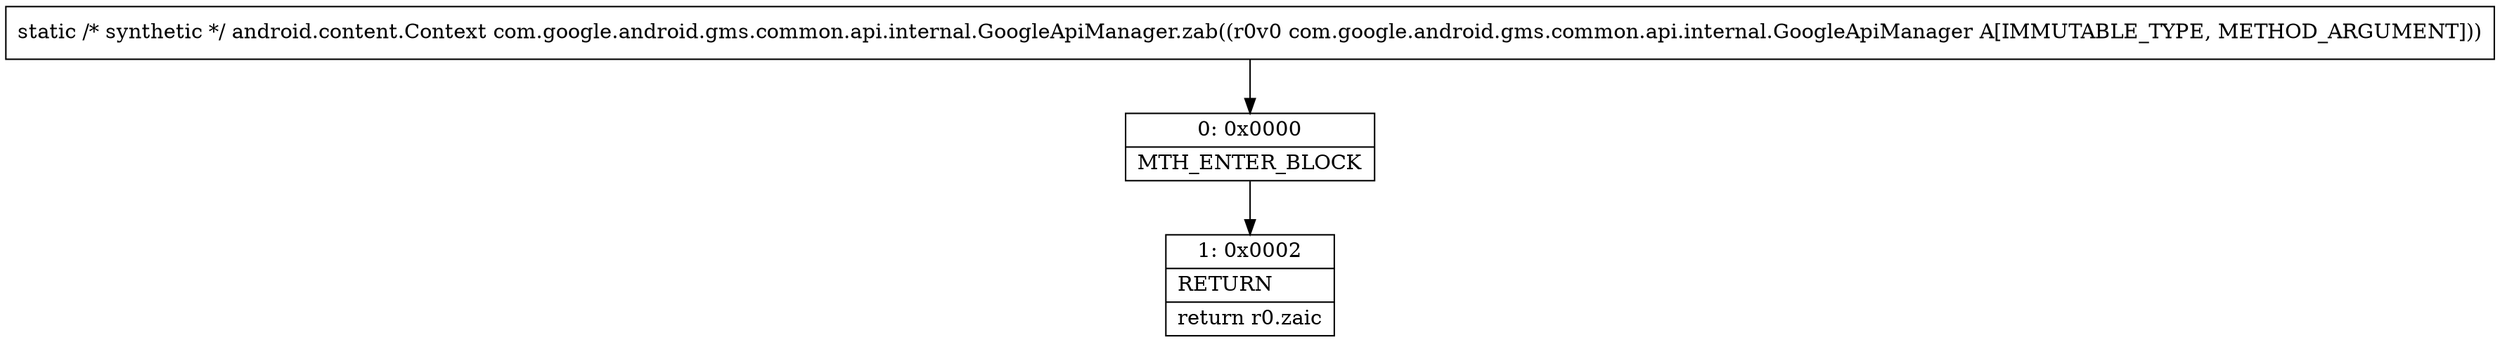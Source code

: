 digraph "CFG forcom.google.android.gms.common.api.internal.GoogleApiManager.zab(Lcom\/google\/android\/gms\/common\/api\/internal\/GoogleApiManager;)Landroid\/content\/Context;" {
Node_0 [shape=record,label="{0\:\ 0x0000|MTH_ENTER_BLOCK\l}"];
Node_1 [shape=record,label="{1\:\ 0x0002|RETURN\l|return r0.zaic\l}"];
MethodNode[shape=record,label="{static \/* synthetic *\/ android.content.Context com.google.android.gms.common.api.internal.GoogleApiManager.zab((r0v0 com.google.android.gms.common.api.internal.GoogleApiManager A[IMMUTABLE_TYPE, METHOD_ARGUMENT])) }"];
MethodNode -> Node_0;
Node_0 -> Node_1;
}

